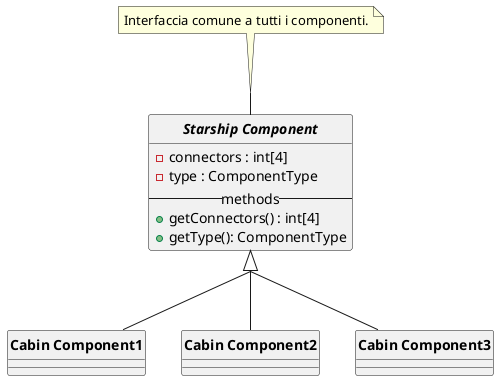 @startuml style
''Style config
hide circle
skinparam classFontStyle bold
skinparam groupInheritance 2
''skinparam classAttributeIconSize 0

''legenda: - private + pubblico #protected 

''Class declaration


interface $iSC as "Starship Component"{
    {field} -connectors : int[4]
    {field} -type : ComponentType
    --methods--
    {method} +getConnectors() : int[4]
    {method} +getType(): ComponentType
}
note top of $iSC : Interfaccia comune a tutti i componenti.

class $CompCC as "Cabin Component1"{
}

class $SompCC as "Cabin Component2"{
}

class $FompCC as "Cabin Component3"{
}

$iSC ^-- $CompCC
$iSC ^-- $FompCC
$iSC ^-- $SompCC

''Relations between classes

@enduml
